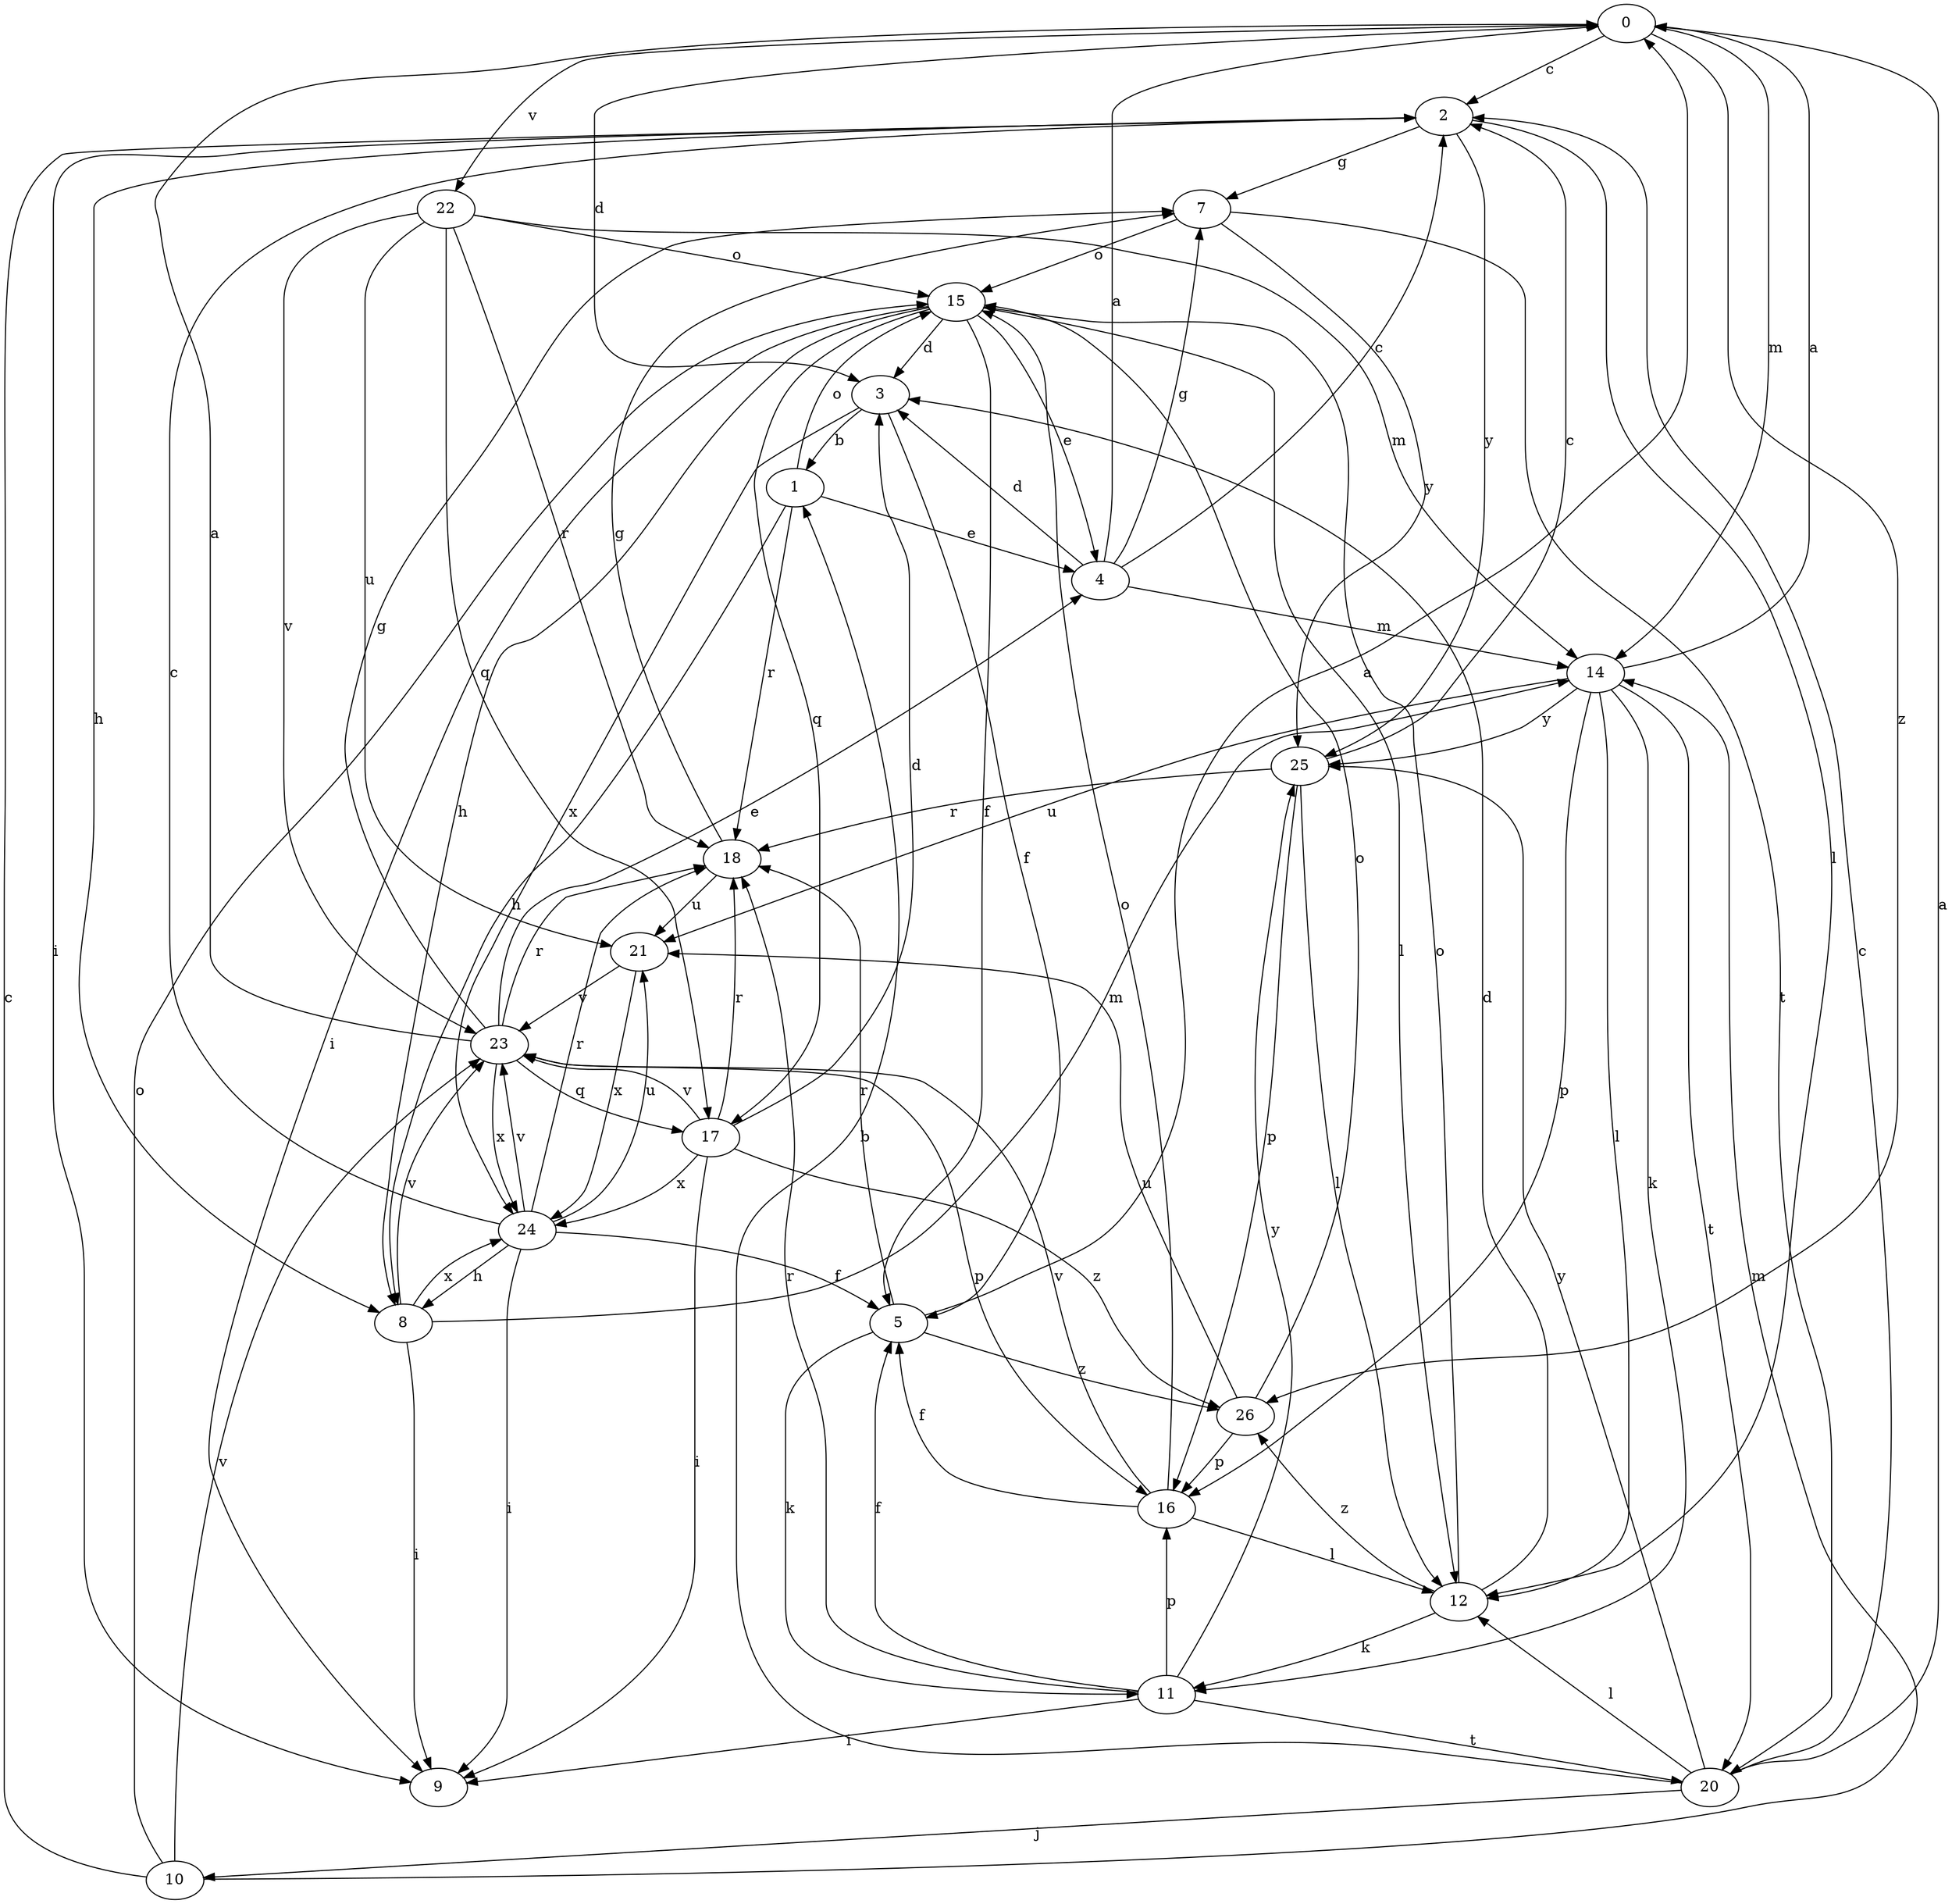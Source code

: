 strict digraph  {
0;
1;
2;
3;
4;
5;
7;
8;
9;
10;
11;
12;
14;
15;
16;
17;
18;
20;
21;
22;
23;
24;
25;
26;
0 -> 2  [label=c];
0 -> 3  [label=d];
0 -> 14  [label=m];
0 -> 22  [label=v];
0 -> 26  [label=z];
1 -> 4  [label=e];
1 -> 8  [label=h];
1 -> 15  [label=o];
1 -> 18  [label=r];
2 -> 7  [label=g];
2 -> 8  [label=h];
2 -> 9  [label=i];
2 -> 12  [label=l];
2 -> 25  [label=y];
3 -> 1  [label=b];
3 -> 5  [label=f];
3 -> 24  [label=x];
4 -> 0  [label=a];
4 -> 2  [label=c];
4 -> 3  [label=d];
4 -> 7  [label=g];
4 -> 14  [label=m];
5 -> 0  [label=a];
5 -> 11  [label=k];
5 -> 18  [label=r];
5 -> 26  [label=z];
7 -> 15  [label=o];
7 -> 20  [label=t];
7 -> 25  [label=y];
8 -> 9  [label=i];
8 -> 14  [label=m];
8 -> 23  [label=v];
8 -> 24  [label=x];
10 -> 2  [label=c];
10 -> 14  [label=m];
10 -> 15  [label=o];
10 -> 23  [label=v];
11 -> 5  [label=f];
11 -> 9  [label=i];
11 -> 16  [label=p];
11 -> 18  [label=r];
11 -> 20  [label=t];
11 -> 25  [label=y];
12 -> 3  [label=d];
12 -> 11  [label=k];
12 -> 15  [label=o];
12 -> 26  [label=z];
14 -> 0  [label=a];
14 -> 11  [label=k];
14 -> 12  [label=l];
14 -> 16  [label=p];
14 -> 20  [label=t];
14 -> 21  [label=u];
14 -> 25  [label=y];
15 -> 3  [label=d];
15 -> 4  [label=e];
15 -> 5  [label=f];
15 -> 8  [label=h];
15 -> 9  [label=i];
15 -> 12  [label=l];
15 -> 17  [label=q];
16 -> 5  [label=f];
16 -> 12  [label=l];
16 -> 15  [label=o];
16 -> 23  [label=v];
17 -> 3  [label=d];
17 -> 9  [label=i];
17 -> 18  [label=r];
17 -> 23  [label=v];
17 -> 24  [label=x];
17 -> 26  [label=z];
18 -> 7  [label=g];
18 -> 21  [label=u];
20 -> 0  [label=a];
20 -> 1  [label=b];
20 -> 2  [label=c];
20 -> 10  [label=j];
20 -> 12  [label=l];
20 -> 25  [label=y];
21 -> 23  [label=v];
21 -> 24  [label=x];
22 -> 14  [label=m];
22 -> 15  [label=o];
22 -> 17  [label=q];
22 -> 18  [label=r];
22 -> 21  [label=u];
22 -> 23  [label=v];
23 -> 0  [label=a];
23 -> 4  [label=e];
23 -> 7  [label=g];
23 -> 16  [label=p];
23 -> 17  [label=q];
23 -> 18  [label=r];
23 -> 24  [label=x];
24 -> 2  [label=c];
24 -> 5  [label=f];
24 -> 8  [label=h];
24 -> 9  [label=i];
24 -> 18  [label=r];
24 -> 21  [label=u];
24 -> 23  [label=v];
25 -> 2  [label=c];
25 -> 12  [label=l];
25 -> 16  [label=p];
25 -> 18  [label=r];
26 -> 15  [label=o];
26 -> 16  [label=p];
26 -> 21  [label=u];
}
